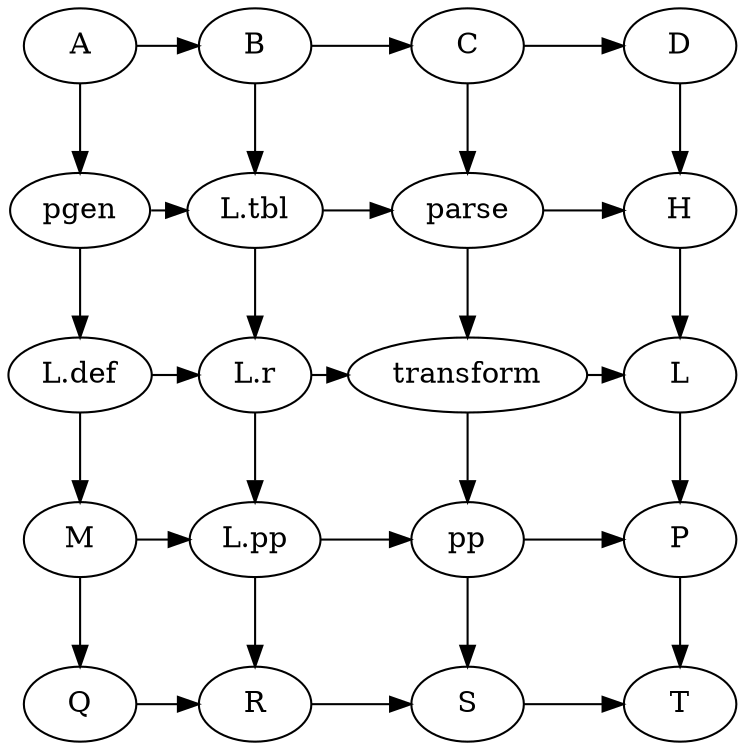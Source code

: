 digraph ptpp {

   edge [arrowhead=normal]
   graph [ranksep=0.6]

#  A B C D 
#  E F G H
#  I J K L
#  M N O P
#  Q R S T

subgraph I {
  A -> B -> C -> D  [constraint=false]
}

subgraph II {
  E -> F [constraint=false]
  F -> G -> H [constraint=false] 
  E [label="pgen",shape=ellipse]
}

subgraph III {
  I -> J -> K -> L [constraint=false]
}

subgraph IV{
  M -> N -> O -> P [constraint=false]
}

subgraph V {
  Q -> R -> S -> T [constraint=false]
}

A -> E -> I -> M -> Q

B -> F -> J -> N -> R

C -> G -> K -> O -> S

D -> H -> L -> P -> T

#I -> F  [label="pgen", constraint=false]
#I -> J  [label="sdf-to-sig", constraint=false]
#I -> N  [label="ppgen", constraint=false]

I [label = "L.def"]
F [label = "L.tbl"]
J [label = "L.r"]
N [label = "L.pp"]

G [label = "parse",shape=ellipse]
K [label = "transform",shape=ellipse]
O [label = "pp",shape=ellipse]


}
#
##  rankdir=LR
#   edge [arrowhead=normal]
#   graph [ranksep=0.4]
#
#  E -> F -> G -> "L.sdf" [style=invis]
#
#
#subgraph GEN {
#  H -> "pgen" -> I  -> "sdf-to-sig"     -> J          -> "ppgen"
#}
## [style=invis]
#subgraph PROCESS {
#  A -> "L.tbl" -> B  -> "L.r"     -> C          -> "L.pp" 
#}
#
#subgraph PROCESS {
#  "prog1.l" -> "parse" -> "prog1.al" -> transform -> "prog2.al" -> "pp" -> "prog2.l"
#}
#
#
#  A [style=invis]
#  B [style=invis]
#  C [style=invis]
#  E [style=invis]
#  F [style=invis]
#  G [style=invis]
#  H [style=invis]
#  I [style=invis]
#  J [style=invis]
#
#
#subgraph SGLR {
##  "L.sdf" -> "pgen" -> "L.tbl" -> "parse"  [constraint=false]
#}
#
#subgraph GPP {
#  "L.sdf"  -> "ppgen" [constraint=false]
##  "ppgen" -> "L.pp" [constraint=false]
#   "L.pp" -> "pp"  [constraint=false]
#}
#
#subgraph SIG {
#  "L.sdf" -> "sdf-to-sig" -> "L.r" -> "transform" [constraint=false]
#}
#
#  parse [shape=ellipse]
#  transform [shape=ellipse]
#  pp [shape=ellipse]
#
#}
#
